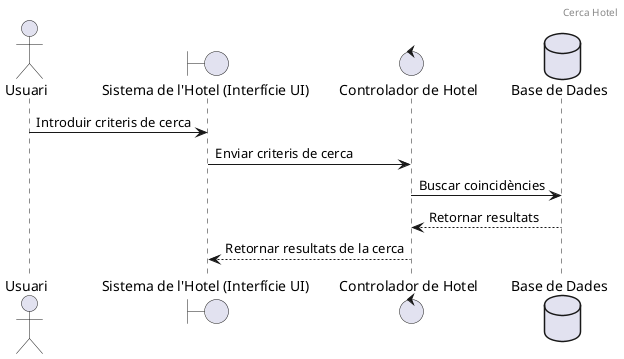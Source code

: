 @startuml
header Cerca Hotel

actor Usuari
boundary "Sistema de l'Hotel (Interfície UI)" as UI
control "Controlador de Hotel" as Control
database "Base de Dades" as DB

Usuari -> UI: Introduir criteris de cerca
UI -> Control: Enviar criteris de cerca
Control -> DB: Buscar coincidències
DB --> Control: Retornar resultats
Control --> UI: Retornar resultats de la cerca

@enduml
